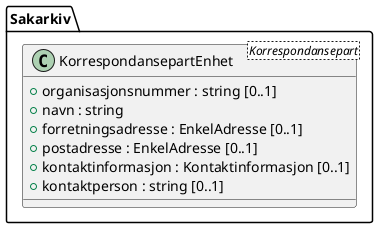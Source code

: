 @startuml
class Sakarkiv.KorrespondansepartEnhet <Korrespondansepart> {
  +organisasjonsnummer : string [0..1]
  +navn : string
  +forretningsadresse : EnkelAdresse [0..1]
  +postadresse : EnkelAdresse [0..1]
  +kontaktinformasjon : Kontaktinformasjon [0..1]
  +kontaktperson : string [0..1]
}
@enduml
